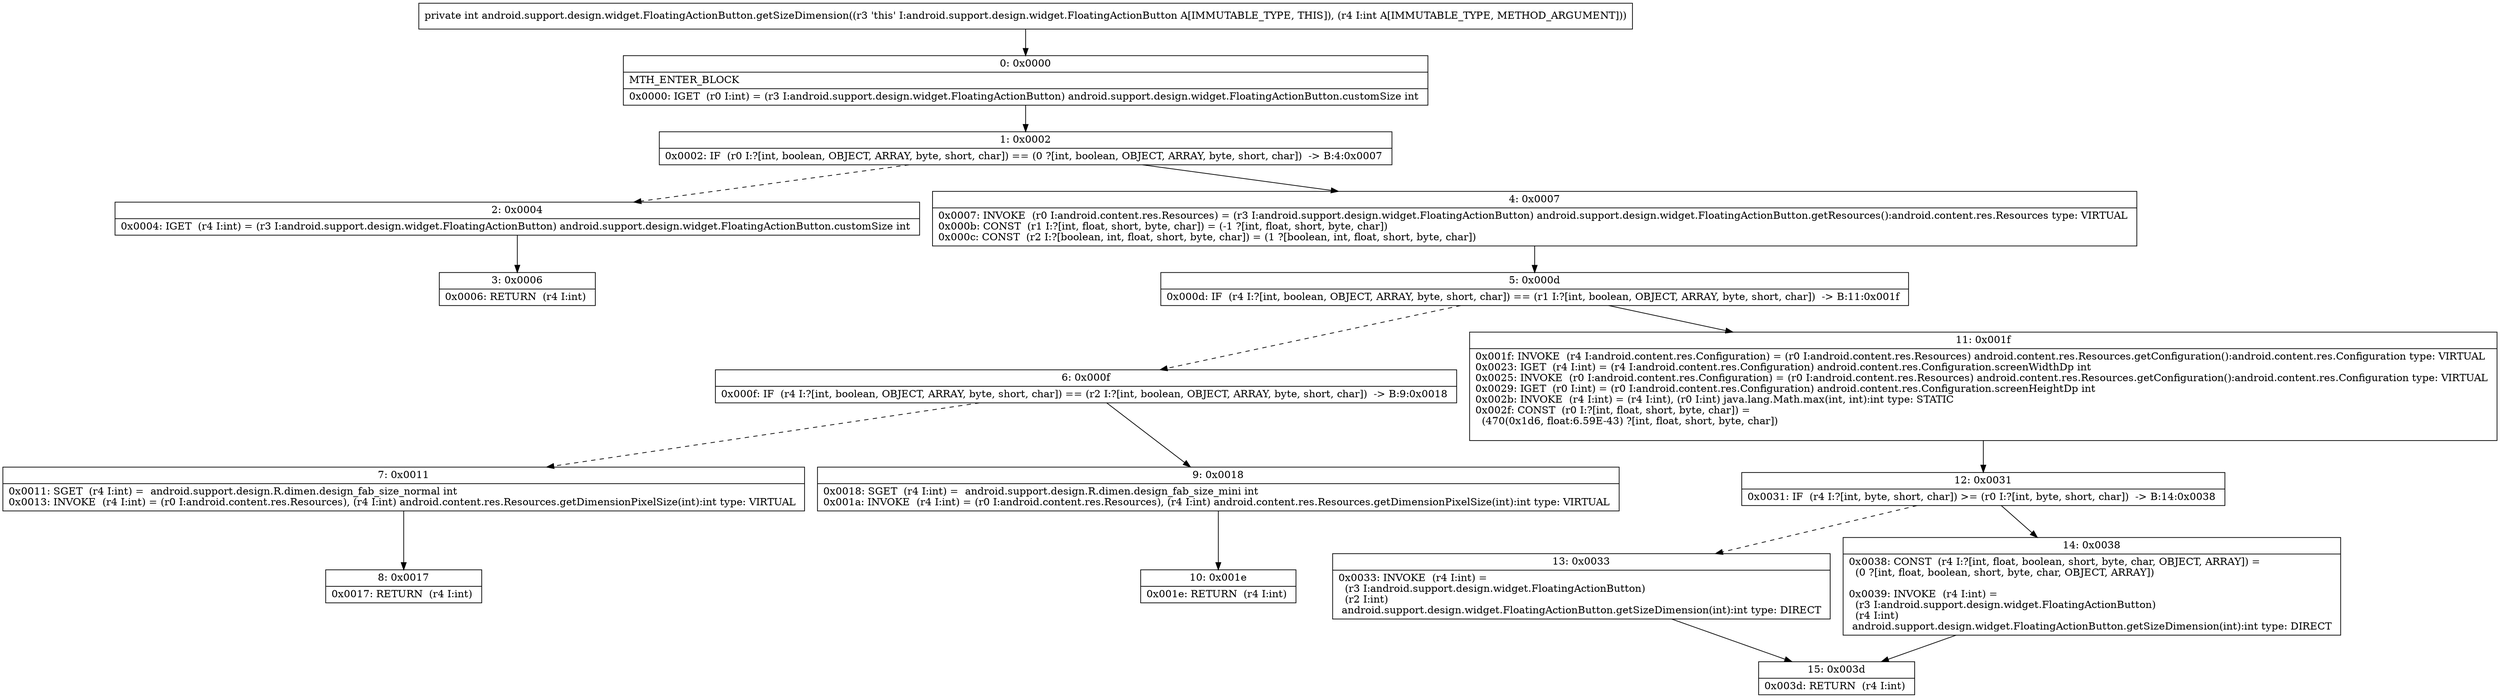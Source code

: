 digraph "CFG forandroid.support.design.widget.FloatingActionButton.getSizeDimension(I)I" {
Node_0 [shape=record,label="{0\:\ 0x0000|MTH_ENTER_BLOCK\l|0x0000: IGET  (r0 I:int) = (r3 I:android.support.design.widget.FloatingActionButton) android.support.design.widget.FloatingActionButton.customSize int \l}"];
Node_1 [shape=record,label="{1\:\ 0x0002|0x0002: IF  (r0 I:?[int, boolean, OBJECT, ARRAY, byte, short, char]) == (0 ?[int, boolean, OBJECT, ARRAY, byte, short, char])  \-\> B:4:0x0007 \l}"];
Node_2 [shape=record,label="{2\:\ 0x0004|0x0004: IGET  (r4 I:int) = (r3 I:android.support.design.widget.FloatingActionButton) android.support.design.widget.FloatingActionButton.customSize int \l}"];
Node_3 [shape=record,label="{3\:\ 0x0006|0x0006: RETURN  (r4 I:int) \l}"];
Node_4 [shape=record,label="{4\:\ 0x0007|0x0007: INVOKE  (r0 I:android.content.res.Resources) = (r3 I:android.support.design.widget.FloatingActionButton) android.support.design.widget.FloatingActionButton.getResources():android.content.res.Resources type: VIRTUAL \l0x000b: CONST  (r1 I:?[int, float, short, byte, char]) = (\-1 ?[int, float, short, byte, char]) \l0x000c: CONST  (r2 I:?[boolean, int, float, short, byte, char]) = (1 ?[boolean, int, float, short, byte, char]) \l}"];
Node_5 [shape=record,label="{5\:\ 0x000d|0x000d: IF  (r4 I:?[int, boolean, OBJECT, ARRAY, byte, short, char]) == (r1 I:?[int, boolean, OBJECT, ARRAY, byte, short, char])  \-\> B:11:0x001f \l}"];
Node_6 [shape=record,label="{6\:\ 0x000f|0x000f: IF  (r4 I:?[int, boolean, OBJECT, ARRAY, byte, short, char]) == (r2 I:?[int, boolean, OBJECT, ARRAY, byte, short, char])  \-\> B:9:0x0018 \l}"];
Node_7 [shape=record,label="{7\:\ 0x0011|0x0011: SGET  (r4 I:int) =  android.support.design.R.dimen.design_fab_size_normal int \l0x0013: INVOKE  (r4 I:int) = (r0 I:android.content.res.Resources), (r4 I:int) android.content.res.Resources.getDimensionPixelSize(int):int type: VIRTUAL \l}"];
Node_8 [shape=record,label="{8\:\ 0x0017|0x0017: RETURN  (r4 I:int) \l}"];
Node_9 [shape=record,label="{9\:\ 0x0018|0x0018: SGET  (r4 I:int) =  android.support.design.R.dimen.design_fab_size_mini int \l0x001a: INVOKE  (r4 I:int) = (r0 I:android.content.res.Resources), (r4 I:int) android.content.res.Resources.getDimensionPixelSize(int):int type: VIRTUAL \l}"];
Node_10 [shape=record,label="{10\:\ 0x001e|0x001e: RETURN  (r4 I:int) \l}"];
Node_11 [shape=record,label="{11\:\ 0x001f|0x001f: INVOKE  (r4 I:android.content.res.Configuration) = (r0 I:android.content.res.Resources) android.content.res.Resources.getConfiguration():android.content.res.Configuration type: VIRTUAL \l0x0023: IGET  (r4 I:int) = (r4 I:android.content.res.Configuration) android.content.res.Configuration.screenWidthDp int \l0x0025: INVOKE  (r0 I:android.content.res.Configuration) = (r0 I:android.content.res.Resources) android.content.res.Resources.getConfiguration():android.content.res.Configuration type: VIRTUAL \l0x0029: IGET  (r0 I:int) = (r0 I:android.content.res.Configuration) android.content.res.Configuration.screenHeightDp int \l0x002b: INVOKE  (r4 I:int) = (r4 I:int), (r0 I:int) java.lang.Math.max(int, int):int type: STATIC \l0x002f: CONST  (r0 I:?[int, float, short, byte, char]) = \l  (470(0x1d6, float:6.59E\-43) ?[int, float, short, byte, char])\l \l}"];
Node_12 [shape=record,label="{12\:\ 0x0031|0x0031: IF  (r4 I:?[int, byte, short, char]) \>= (r0 I:?[int, byte, short, char])  \-\> B:14:0x0038 \l}"];
Node_13 [shape=record,label="{13\:\ 0x0033|0x0033: INVOKE  (r4 I:int) = \l  (r3 I:android.support.design.widget.FloatingActionButton)\l  (r2 I:int)\l android.support.design.widget.FloatingActionButton.getSizeDimension(int):int type: DIRECT \l}"];
Node_14 [shape=record,label="{14\:\ 0x0038|0x0038: CONST  (r4 I:?[int, float, boolean, short, byte, char, OBJECT, ARRAY]) = \l  (0 ?[int, float, boolean, short, byte, char, OBJECT, ARRAY])\l \l0x0039: INVOKE  (r4 I:int) = \l  (r3 I:android.support.design.widget.FloatingActionButton)\l  (r4 I:int)\l android.support.design.widget.FloatingActionButton.getSizeDimension(int):int type: DIRECT \l}"];
Node_15 [shape=record,label="{15\:\ 0x003d|0x003d: RETURN  (r4 I:int) \l}"];
MethodNode[shape=record,label="{private int android.support.design.widget.FloatingActionButton.getSizeDimension((r3 'this' I:android.support.design.widget.FloatingActionButton A[IMMUTABLE_TYPE, THIS]), (r4 I:int A[IMMUTABLE_TYPE, METHOD_ARGUMENT])) }"];
MethodNode -> Node_0;
Node_0 -> Node_1;
Node_1 -> Node_2[style=dashed];
Node_1 -> Node_4;
Node_2 -> Node_3;
Node_4 -> Node_5;
Node_5 -> Node_6[style=dashed];
Node_5 -> Node_11;
Node_6 -> Node_7[style=dashed];
Node_6 -> Node_9;
Node_7 -> Node_8;
Node_9 -> Node_10;
Node_11 -> Node_12;
Node_12 -> Node_13[style=dashed];
Node_12 -> Node_14;
Node_13 -> Node_15;
Node_14 -> Node_15;
}

